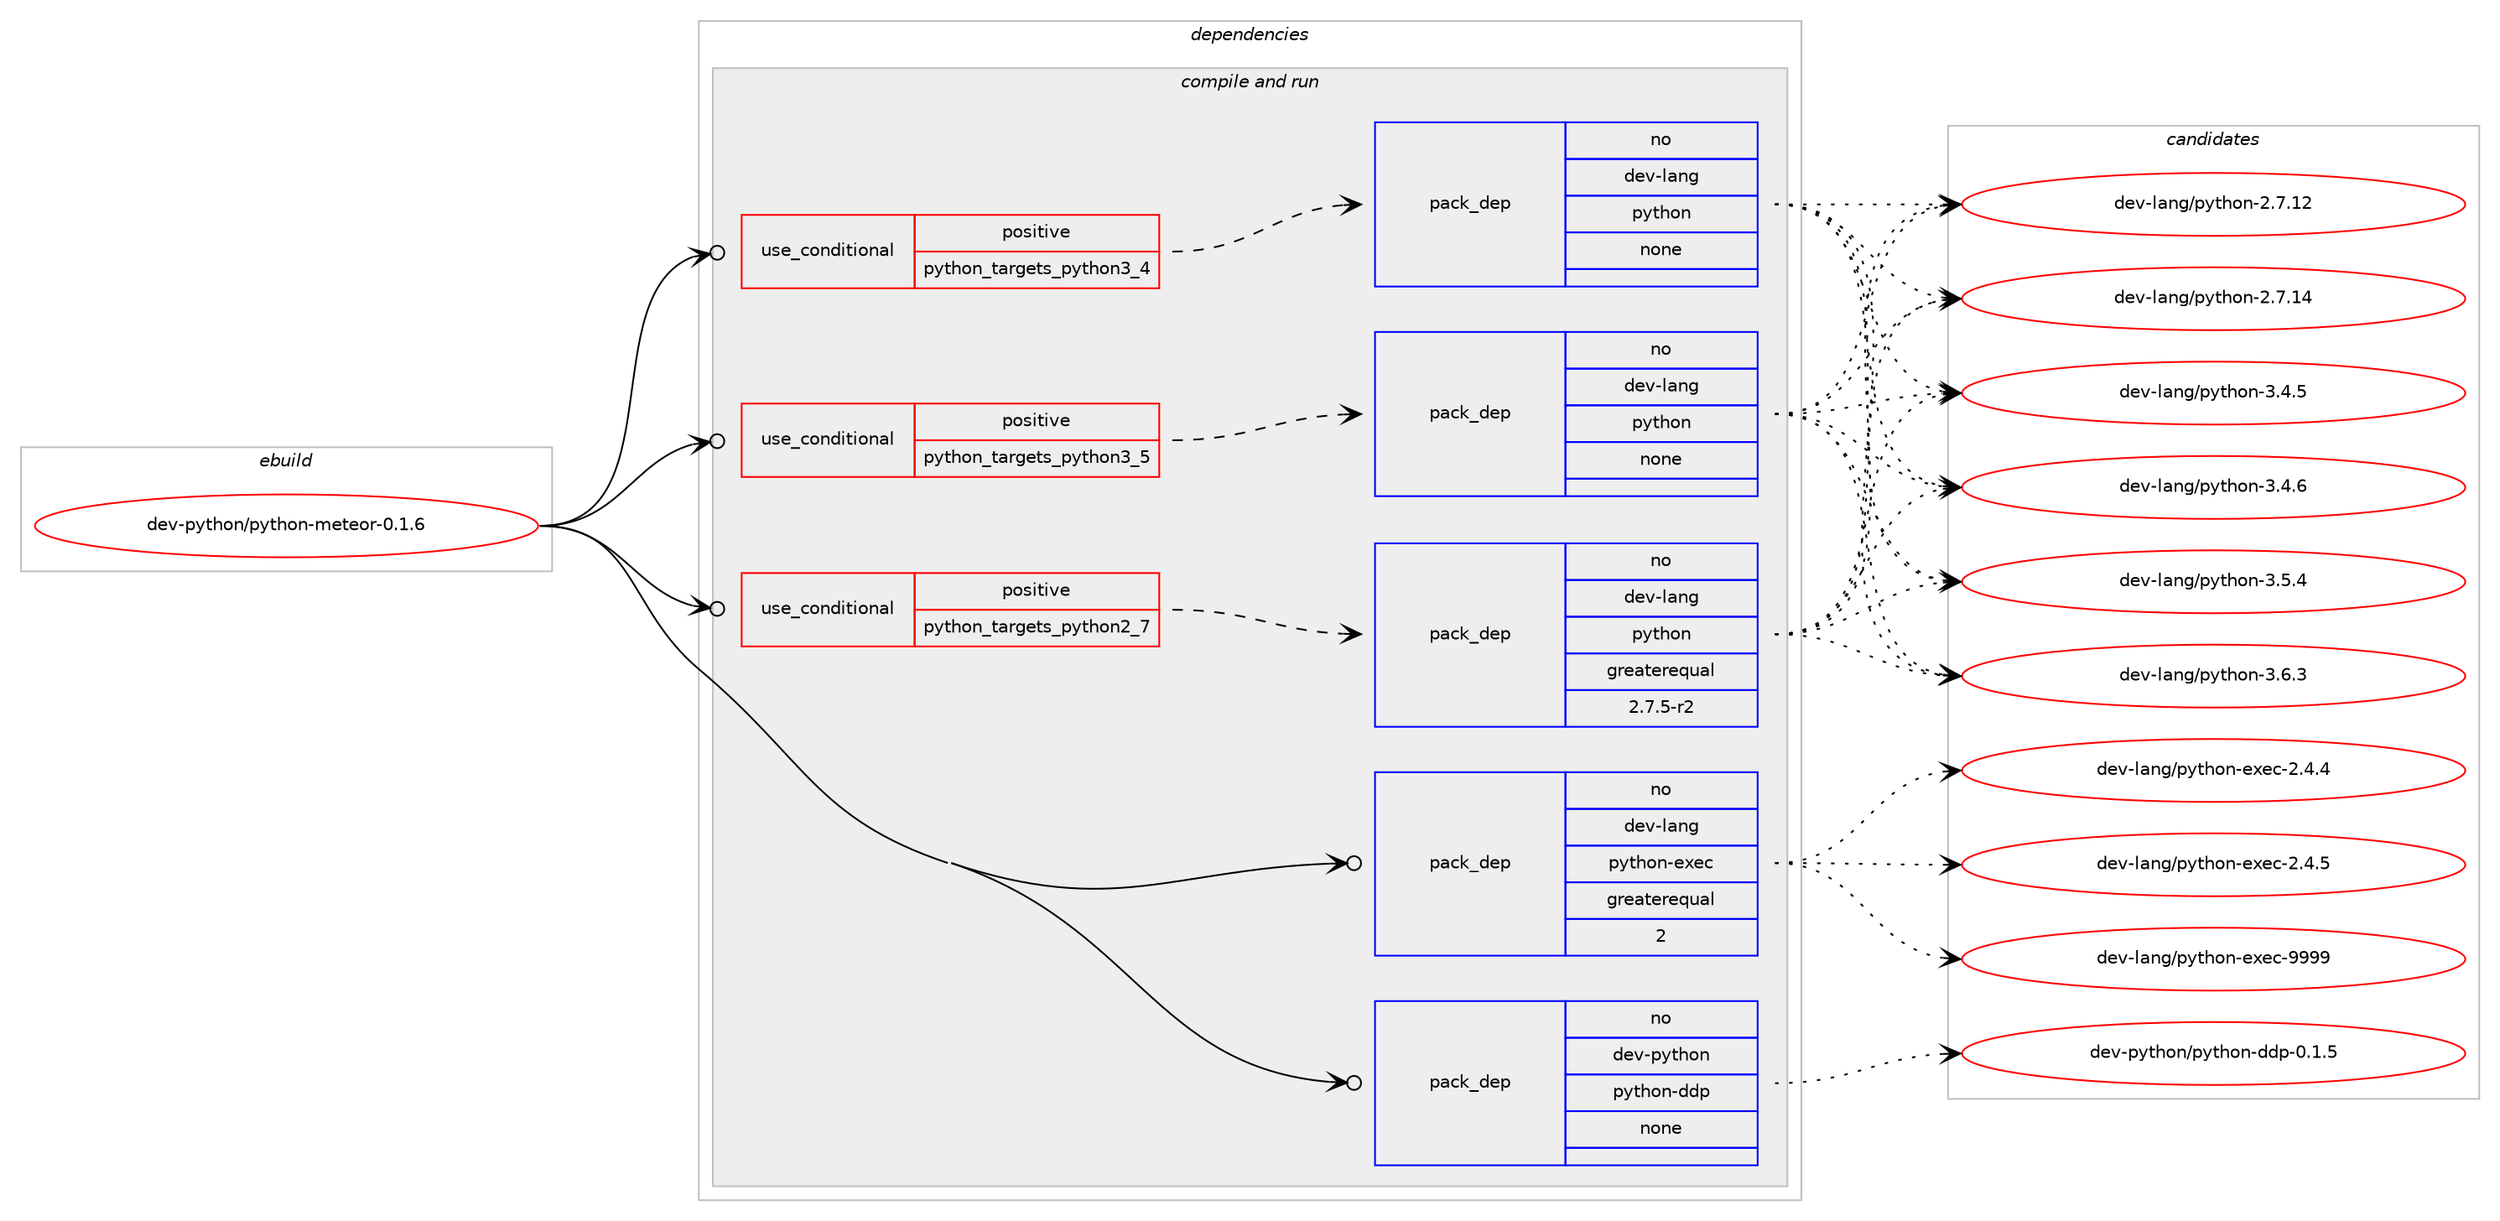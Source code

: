 digraph prolog {

# *************
# Graph options
# *************

newrank=true;
concentrate=true;
compound=true;
graph [rankdir=LR,fontname=Helvetica,fontsize=10,ranksep=1.5];#, ranksep=2.5, nodesep=0.2];
edge  [arrowhead=vee];
node  [fontname=Helvetica,fontsize=10];

# **********
# The ebuild
# **********

subgraph cluster_leftcol {
color=gray;
rank=same;
label=<<i>ebuild</i>>;
id [label="dev-python/python-meteor-0.1.6", color=red, width=4, href="../dev-python/python-meteor-0.1.6.svg"];
}

# ****************
# The dependencies
# ****************

subgraph cluster_midcol {
color=gray;
label=<<i>dependencies</i>>;
subgraph cluster_compile {
fillcolor="#eeeeee";
style=filled;
label=<<i>compile</i>>;
}
subgraph cluster_compileandrun {
fillcolor="#eeeeee";
style=filled;
label=<<i>compile and run</i>>;
subgraph cond40184 {
dependency182361 [label=<<TABLE BORDER="0" CELLBORDER="1" CELLSPACING="0" CELLPADDING="4"><TR><TD ROWSPAN="3" CELLPADDING="10">use_conditional</TD></TR><TR><TD>positive</TD></TR><TR><TD>python_targets_python2_7</TD></TR></TABLE>>, shape=none, color=red];
subgraph pack138228 {
dependency182362 [label=<<TABLE BORDER="0" CELLBORDER="1" CELLSPACING="0" CELLPADDING="4" WIDTH="220"><TR><TD ROWSPAN="6" CELLPADDING="30">pack_dep</TD></TR><TR><TD WIDTH="110">no</TD></TR><TR><TD>dev-lang</TD></TR><TR><TD>python</TD></TR><TR><TD>greaterequal</TD></TR><TR><TD>2.7.5-r2</TD></TR></TABLE>>, shape=none, color=blue];
}
dependency182361:e -> dependency182362:w [weight=20,style="dashed",arrowhead="vee"];
}
id:e -> dependency182361:w [weight=20,style="solid",arrowhead="odotvee"];
subgraph cond40185 {
dependency182363 [label=<<TABLE BORDER="0" CELLBORDER="1" CELLSPACING="0" CELLPADDING="4"><TR><TD ROWSPAN="3" CELLPADDING="10">use_conditional</TD></TR><TR><TD>positive</TD></TR><TR><TD>python_targets_python3_4</TD></TR></TABLE>>, shape=none, color=red];
subgraph pack138229 {
dependency182364 [label=<<TABLE BORDER="0" CELLBORDER="1" CELLSPACING="0" CELLPADDING="4" WIDTH="220"><TR><TD ROWSPAN="6" CELLPADDING="30">pack_dep</TD></TR><TR><TD WIDTH="110">no</TD></TR><TR><TD>dev-lang</TD></TR><TR><TD>python</TD></TR><TR><TD>none</TD></TR><TR><TD></TD></TR></TABLE>>, shape=none, color=blue];
}
dependency182363:e -> dependency182364:w [weight=20,style="dashed",arrowhead="vee"];
}
id:e -> dependency182363:w [weight=20,style="solid",arrowhead="odotvee"];
subgraph cond40186 {
dependency182365 [label=<<TABLE BORDER="0" CELLBORDER="1" CELLSPACING="0" CELLPADDING="4"><TR><TD ROWSPAN="3" CELLPADDING="10">use_conditional</TD></TR><TR><TD>positive</TD></TR><TR><TD>python_targets_python3_5</TD></TR></TABLE>>, shape=none, color=red];
subgraph pack138230 {
dependency182366 [label=<<TABLE BORDER="0" CELLBORDER="1" CELLSPACING="0" CELLPADDING="4" WIDTH="220"><TR><TD ROWSPAN="6" CELLPADDING="30">pack_dep</TD></TR><TR><TD WIDTH="110">no</TD></TR><TR><TD>dev-lang</TD></TR><TR><TD>python</TD></TR><TR><TD>none</TD></TR><TR><TD></TD></TR></TABLE>>, shape=none, color=blue];
}
dependency182365:e -> dependency182366:w [weight=20,style="dashed",arrowhead="vee"];
}
id:e -> dependency182365:w [weight=20,style="solid",arrowhead="odotvee"];
subgraph pack138231 {
dependency182367 [label=<<TABLE BORDER="0" CELLBORDER="1" CELLSPACING="0" CELLPADDING="4" WIDTH="220"><TR><TD ROWSPAN="6" CELLPADDING="30">pack_dep</TD></TR><TR><TD WIDTH="110">no</TD></TR><TR><TD>dev-lang</TD></TR><TR><TD>python-exec</TD></TR><TR><TD>greaterequal</TD></TR><TR><TD>2</TD></TR></TABLE>>, shape=none, color=blue];
}
id:e -> dependency182367:w [weight=20,style="solid",arrowhead="odotvee"];
subgraph pack138232 {
dependency182368 [label=<<TABLE BORDER="0" CELLBORDER="1" CELLSPACING="0" CELLPADDING="4" WIDTH="220"><TR><TD ROWSPAN="6" CELLPADDING="30">pack_dep</TD></TR><TR><TD WIDTH="110">no</TD></TR><TR><TD>dev-python</TD></TR><TR><TD>python-ddp</TD></TR><TR><TD>none</TD></TR><TR><TD></TD></TR></TABLE>>, shape=none, color=blue];
}
id:e -> dependency182368:w [weight=20,style="solid",arrowhead="odotvee"];
}
subgraph cluster_run {
fillcolor="#eeeeee";
style=filled;
label=<<i>run</i>>;
}
}

# **************
# The candidates
# **************

subgraph cluster_choices {
rank=same;
color=gray;
label=<<i>candidates</i>>;

subgraph choice138228 {
color=black;
nodesep=1;
choice10010111845108971101034711212111610411111045504655464950 [label="dev-lang/python-2.7.12", color=red, width=4,href="../dev-lang/python-2.7.12.svg"];
choice10010111845108971101034711212111610411111045504655464952 [label="dev-lang/python-2.7.14", color=red, width=4,href="../dev-lang/python-2.7.14.svg"];
choice100101118451089711010347112121116104111110455146524653 [label="dev-lang/python-3.4.5", color=red, width=4,href="../dev-lang/python-3.4.5.svg"];
choice100101118451089711010347112121116104111110455146524654 [label="dev-lang/python-3.4.6", color=red, width=4,href="../dev-lang/python-3.4.6.svg"];
choice100101118451089711010347112121116104111110455146534652 [label="dev-lang/python-3.5.4", color=red, width=4,href="../dev-lang/python-3.5.4.svg"];
choice100101118451089711010347112121116104111110455146544651 [label="dev-lang/python-3.6.3", color=red, width=4,href="../dev-lang/python-3.6.3.svg"];
dependency182362:e -> choice10010111845108971101034711212111610411111045504655464950:w [style=dotted,weight="100"];
dependency182362:e -> choice10010111845108971101034711212111610411111045504655464952:w [style=dotted,weight="100"];
dependency182362:e -> choice100101118451089711010347112121116104111110455146524653:w [style=dotted,weight="100"];
dependency182362:e -> choice100101118451089711010347112121116104111110455146524654:w [style=dotted,weight="100"];
dependency182362:e -> choice100101118451089711010347112121116104111110455146534652:w [style=dotted,weight="100"];
dependency182362:e -> choice100101118451089711010347112121116104111110455146544651:w [style=dotted,weight="100"];
}
subgraph choice138229 {
color=black;
nodesep=1;
choice10010111845108971101034711212111610411111045504655464950 [label="dev-lang/python-2.7.12", color=red, width=4,href="../dev-lang/python-2.7.12.svg"];
choice10010111845108971101034711212111610411111045504655464952 [label="dev-lang/python-2.7.14", color=red, width=4,href="../dev-lang/python-2.7.14.svg"];
choice100101118451089711010347112121116104111110455146524653 [label="dev-lang/python-3.4.5", color=red, width=4,href="../dev-lang/python-3.4.5.svg"];
choice100101118451089711010347112121116104111110455146524654 [label="dev-lang/python-3.4.6", color=red, width=4,href="../dev-lang/python-3.4.6.svg"];
choice100101118451089711010347112121116104111110455146534652 [label="dev-lang/python-3.5.4", color=red, width=4,href="../dev-lang/python-3.5.4.svg"];
choice100101118451089711010347112121116104111110455146544651 [label="dev-lang/python-3.6.3", color=red, width=4,href="../dev-lang/python-3.6.3.svg"];
dependency182364:e -> choice10010111845108971101034711212111610411111045504655464950:w [style=dotted,weight="100"];
dependency182364:e -> choice10010111845108971101034711212111610411111045504655464952:w [style=dotted,weight="100"];
dependency182364:e -> choice100101118451089711010347112121116104111110455146524653:w [style=dotted,weight="100"];
dependency182364:e -> choice100101118451089711010347112121116104111110455146524654:w [style=dotted,weight="100"];
dependency182364:e -> choice100101118451089711010347112121116104111110455146534652:w [style=dotted,weight="100"];
dependency182364:e -> choice100101118451089711010347112121116104111110455146544651:w [style=dotted,weight="100"];
}
subgraph choice138230 {
color=black;
nodesep=1;
choice10010111845108971101034711212111610411111045504655464950 [label="dev-lang/python-2.7.12", color=red, width=4,href="../dev-lang/python-2.7.12.svg"];
choice10010111845108971101034711212111610411111045504655464952 [label="dev-lang/python-2.7.14", color=red, width=4,href="../dev-lang/python-2.7.14.svg"];
choice100101118451089711010347112121116104111110455146524653 [label="dev-lang/python-3.4.5", color=red, width=4,href="../dev-lang/python-3.4.5.svg"];
choice100101118451089711010347112121116104111110455146524654 [label="dev-lang/python-3.4.6", color=red, width=4,href="../dev-lang/python-3.4.6.svg"];
choice100101118451089711010347112121116104111110455146534652 [label="dev-lang/python-3.5.4", color=red, width=4,href="../dev-lang/python-3.5.4.svg"];
choice100101118451089711010347112121116104111110455146544651 [label="dev-lang/python-3.6.3", color=red, width=4,href="../dev-lang/python-3.6.3.svg"];
dependency182366:e -> choice10010111845108971101034711212111610411111045504655464950:w [style=dotted,weight="100"];
dependency182366:e -> choice10010111845108971101034711212111610411111045504655464952:w [style=dotted,weight="100"];
dependency182366:e -> choice100101118451089711010347112121116104111110455146524653:w [style=dotted,weight="100"];
dependency182366:e -> choice100101118451089711010347112121116104111110455146524654:w [style=dotted,weight="100"];
dependency182366:e -> choice100101118451089711010347112121116104111110455146534652:w [style=dotted,weight="100"];
dependency182366:e -> choice100101118451089711010347112121116104111110455146544651:w [style=dotted,weight="100"];
}
subgraph choice138231 {
color=black;
nodesep=1;
choice1001011184510897110103471121211161041111104510112010199455046524652 [label="dev-lang/python-exec-2.4.4", color=red, width=4,href="../dev-lang/python-exec-2.4.4.svg"];
choice1001011184510897110103471121211161041111104510112010199455046524653 [label="dev-lang/python-exec-2.4.5", color=red, width=4,href="../dev-lang/python-exec-2.4.5.svg"];
choice10010111845108971101034711212111610411111045101120101994557575757 [label="dev-lang/python-exec-9999", color=red, width=4,href="../dev-lang/python-exec-9999.svg"];
dependency182367:e -> choice1001011184510897110103471121211161041111104510112010199455046524652:w [style=dotted,weight="100"];
dependency182367:e -> choice1001011184510897110103471121211161041111104510112010199455046524653:w [style=dotted,weight="100"];
dependency182367:e -> choice10010111845108971101034711212111610411111045101120101994557575757:w [style=dotted,weight="100"];
}
subgraph choice138232 {
color=black;
nodesep=1;
choice100101118451121211161041111104711212111610411111045100100112454846494653 [label="dev-python/python-ddp-0.1.5", color=red, width=4,href="../dev-python/python-ddp-0.1.5.svg"];
dependency182368:e -> choice100101118451121211161041111104711212111610411111045100100112454846494653:w [style=dotted,weight="100"];
}
}

}
